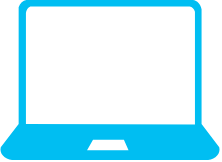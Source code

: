 <mxfile version="20.3.7" type="github">
  <diagram id="vmtDCzpMv78OBeDdNWP4" name="Seite-1">
    <mxGraphModel dx="1953" dy="1188" grid="1" gridSize="10" guides="1" tooltips="1" connect="1" arrows="1" fold="1" page="1" pageScale="1" pageWidth="827" pageHeight="1169" math="0" shadow="0">
      <root>
        <mxCell id="0" />
        <mxCell id="1" parent="0" />
        <mxCell id="eSkPvR_jeUElCTXZOyvd-1" value="" style="verticalLabelPosition=bottom;html=1;verticalAlign=top;align=center;strokeColor=none;fillColor=#00BEF2;shape=mxgraph.azure.laptop;pointerEvents=1;" vertex="1" parent="1">
          <mxGeometry x="320" y="230" width="110" height="80" as="geometry" />
        </mxCell>
      </root>
    </mxGraphModel>
  </diagram>
</mxfile>
